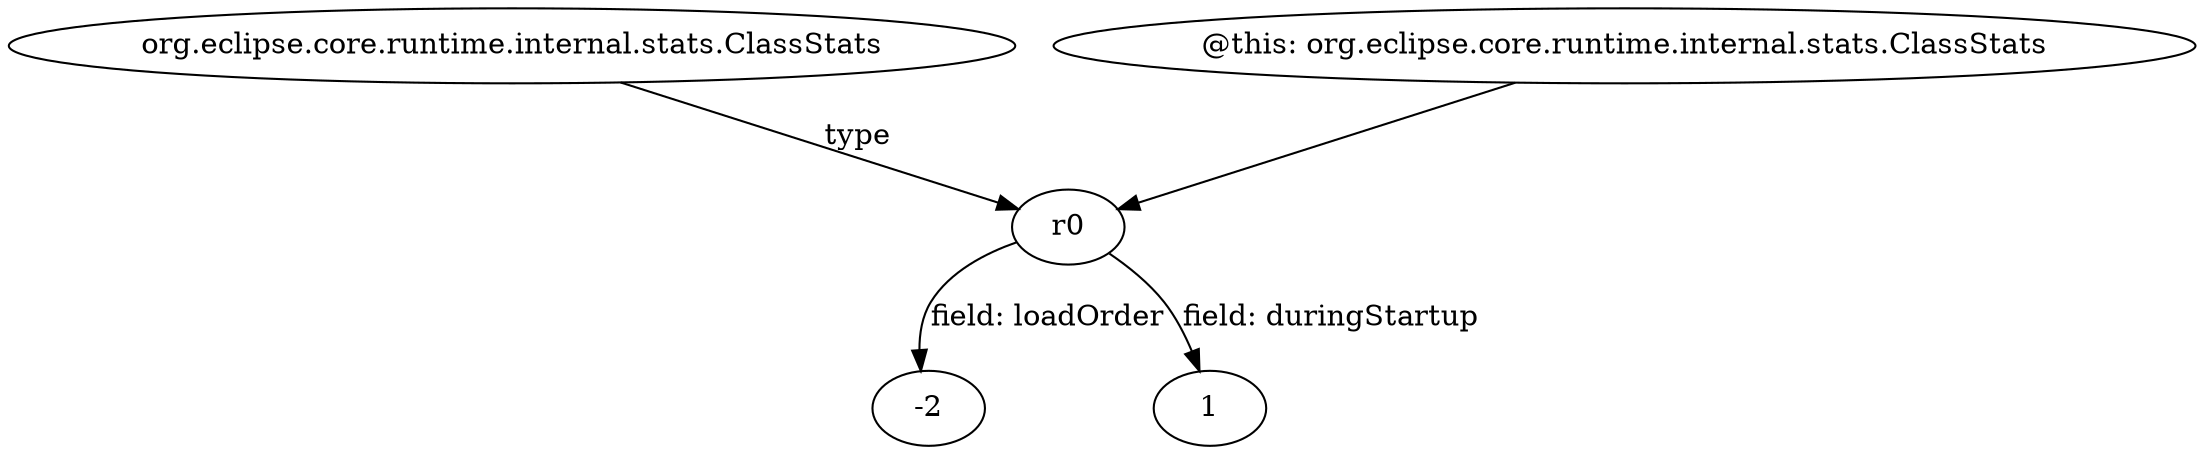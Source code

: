 digraph g {
0[label="org.eclipse.core.runtime.internal.stats.ClassStats"]
1[label="r0"]
0->1[label="type"]
2[label="@this: org.eclipse.core.runtime.internal.stats.ClassStats"]
2->1[label=""]
3[label="-2"]
1->3[label="field: loadOrder"]
4[label="1"]
1->4[label="field: duringStartup"]
}
